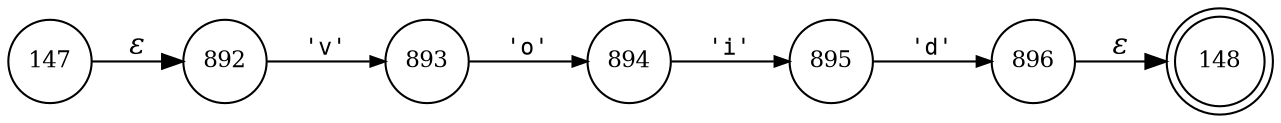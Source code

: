digraph ATN {
rankdir=LR;
s148[fontsize=11, label="148", shape=doublecircle, fixedsize=true, width=.6];
s896[fontsize=11,label="896", shape=circle, fixedsize=true, width=.55, peripheries=1];
s147[fontsize=11,label="147", shape=circle, fixedsize=true, width=.55, peripheries=1];
s892[fontsize=11,label="892", shape=circle, fixedsize=true, width=.55, peripheries=1];
s893[fontsize=11,label="893", shape=circle, fixedsize=true, width=.55, peripheries=1];
s894[fontsize=11,label="894", shape=circle, fixedsize=true, width=.55, peripheries=1];
s895[fontsize=11,label="895", shape=circle, fixedsize=true, width=.55, peripheries=1];
s147 -> s892 [fontname="Times-Italic", label="&epsilon;"];
s892 -> s893 [fontsize=11, fontname="Courier", arrowsize=.7, label = "'v'", arrowhead = normal];
s893 -> s894 [fontsize=11, fontname="Courier", arrowsize=.7, label = "'o'", arrowhead = normal];
s894 -> s895 [fontsize=11, fontname="Courier", arrowsize=.7, label = "'i'", arrowhead = normal];
s895 -> s896 [fontsize=11, fontname="Courier", arrowsize=.7, label = "'d'", arrowhead = normal];
s896 -> s148 [fontname="Times-Italic", label="&epsilon;"];
}
